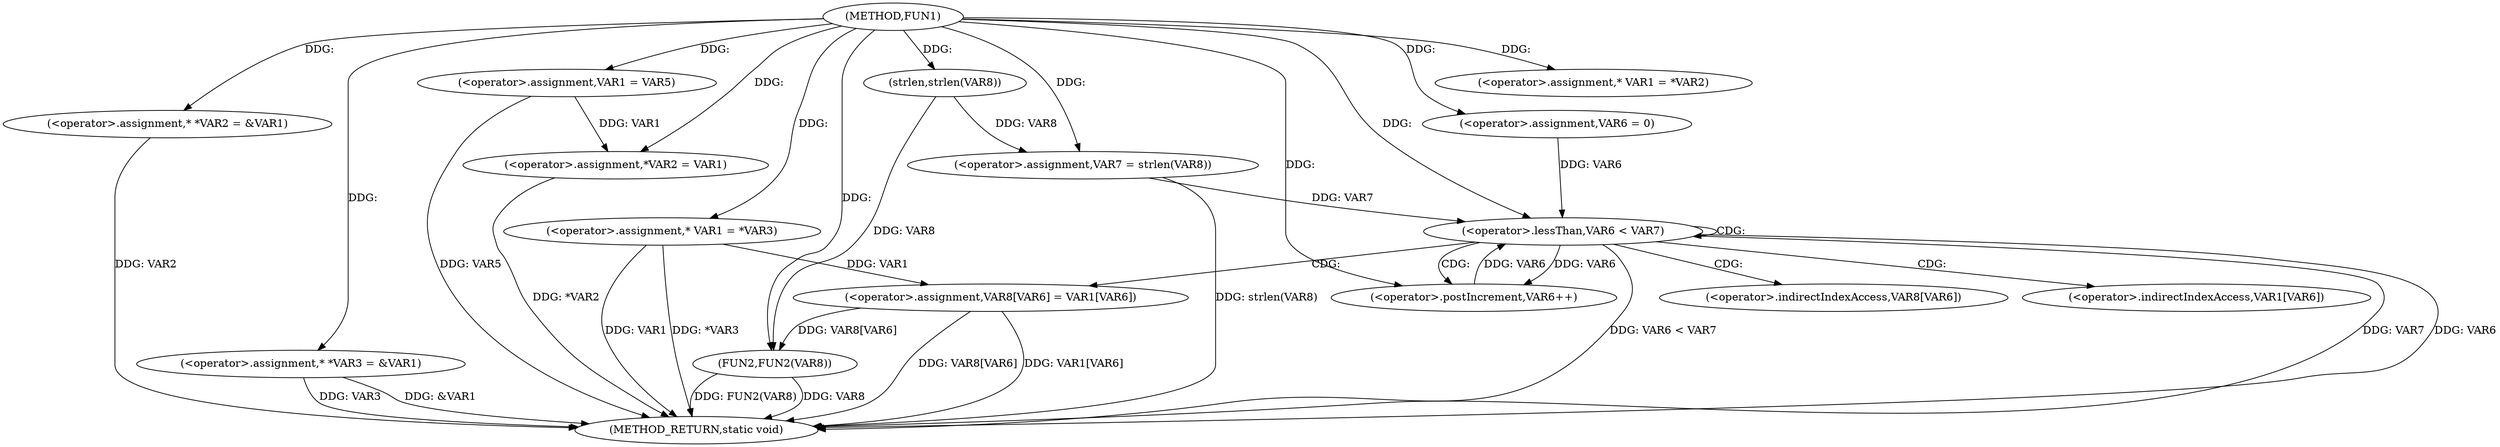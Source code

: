 digraph FUN1 {  
"1000100" [label = "(METHOD,FUN1)" ]
"1000161" [label = "(METHOD_RETURN,static void)" ]
"1000104" [label = "(<operator>.assignment,* *VAR2 = &VAR1)" ]
"1000109" [label = "(<operator>.assignment,* *VAR3 = &VAR1)" ]
"1000117" [label = "(<operator>.assignment,* VAR1 = *VAR2)" ]
"1000121" [label = "(<operator>.assignment,VAR1 = VAR5)" ]
"1000124" [label = "(<operator>.assignment,*VAR2 = VAR1)" ]
"1000130" [label = "(<operator>.assignment,* VAR1 = *VAR3)" ]
"1000138" [label = "(<operator>.assignment,VAR7 = strlen(VAR8))" ]
"1000140" [label = "(strlen,strlen(VAR8))" ]
"1000143" [label = "(<operator>.assignment,VAR6 = 0)" ]
"1000146" [label = "(<operator>.lessThan,VAR6 < VAR7)" ]
"1000149" [label = "(<operator>.postIncrement,VAR6++)" ]
"1000152" [label = "(<operator>.assignment,VAR8[VAR6] = VAR1[VAR6])" ]
"1000159" [label = "(FUN2,FUN2(VAR8))" ]
"1000153" [label = "(<operator>.indirectIndexAccess,VAR8[VAR6])" ]
"1000156" [label = "(<operator>.indirectIndexAccess,VAR1[VAR6])" ]
  "1000124" -> "1000161"  [ label = "DDG: *VAR2"] 
  "1000104" -> "1000161"  [ label = "DDG: VAR2"] 
  "1000159" -> "1000161"  [ label = "DDG: VAR8"] 
  "1000152" -> "1000161"  [ label = "DDG: VAR8[VAR6]"] 
  "1000109" -> "1000161"  [ label = "DDG: VAR3"] 
  "1000146" -> "1000161"  [ label = "DDG: VAR6 < VAR7"] 
  "1000159" -> "1000161"  [ label = "DDG: FUN2(VAR8)"] 
  "1000121" -> "1000161"  [ label = "DDG: VAR5"] 
  "1000130" -> "1000161"  [ label = "DDG: *VAR3"] 
  "1000138" -> "1000161"  [ label = "DDG: strlen(VAR8)"] 
  "1000146" -> "1000161"  [ label = "DDG: VAR7"] 
  "1000152" -> "1000161"  [ label = "DDG: VAR1[VAR6]"] 
  "1000146" -> "1000161"  [ label = "DDG: VAR6"] 
  "1000109" -> "1000161"  [ label = "DDG: &VAR1"] 
  "1000130" -> "1000161"  [ label = "DDG: VAR1"] 
  "1000100" -> "1000104"  [ label = "DDG: "] 
  "1000100" -> "1000109"  [ label = "DDG: "] 
  "1000100" -> "1000117"  [ label = "DDG: "] 
  "1000100" -> "1000121"  [ label = "DDG: "] 
  "1000121" -> "1000124"  [ label = "DDG: VAR1"] 
  "1000100" -> "1000124"  [ label = "DDG: "] 
  "1000100" -> "1000130"  [ label = "DDG: "] 
  "1000140" -> "1000138"  [ label = "DDG: VAR8"] 
  "1000100" -> "1000138"  [ label = "DDG: "] 
  "1000100" -> "1000140"  [ label = "DDG: "] 
  "1000100" -> "1000143"  [ label = "DDG: "] 
  "1000143" -> "1000146"  [ label = "DDG: VAR6"] 
  "1000149" -> "1000146"  [ label = "DDG: VAR6"] 
  "1000100" -> "1000146"  [ label = "DDG: "] 
  "1000138" -> "1000146"  [ label = "DDG: VAR7"] 
  "1000146" -> "1000149"  [ label = "DDG: VAR6"] 
  "1000100" -> "1000149"  [ label = "DDG: "] 
  "1000130" -> "1000152"  [ label = "DDG: VAR1"] 
  "1000140" -> "1000159"  [ label = "DDG: VAR8"] 
  "1000152" -> "1000159"  [ label = "DDG: VAR8[VAR6]"] 
  "1000100" -> "1000159"  [ label = "DDG: "] 
  "1000146" -> "1000156"  [ label = "CDG: "] 
  "1000146" -> "1000153"  [ label = "CDG: "] 
  "1000146" -> "1000152"  [ label = "CDG: "] 
  "1000146" -> "1000146"  [ label = "CDG: "] 
  "1000146" -> "1000149"  [ label = "CDG: "] 
}
